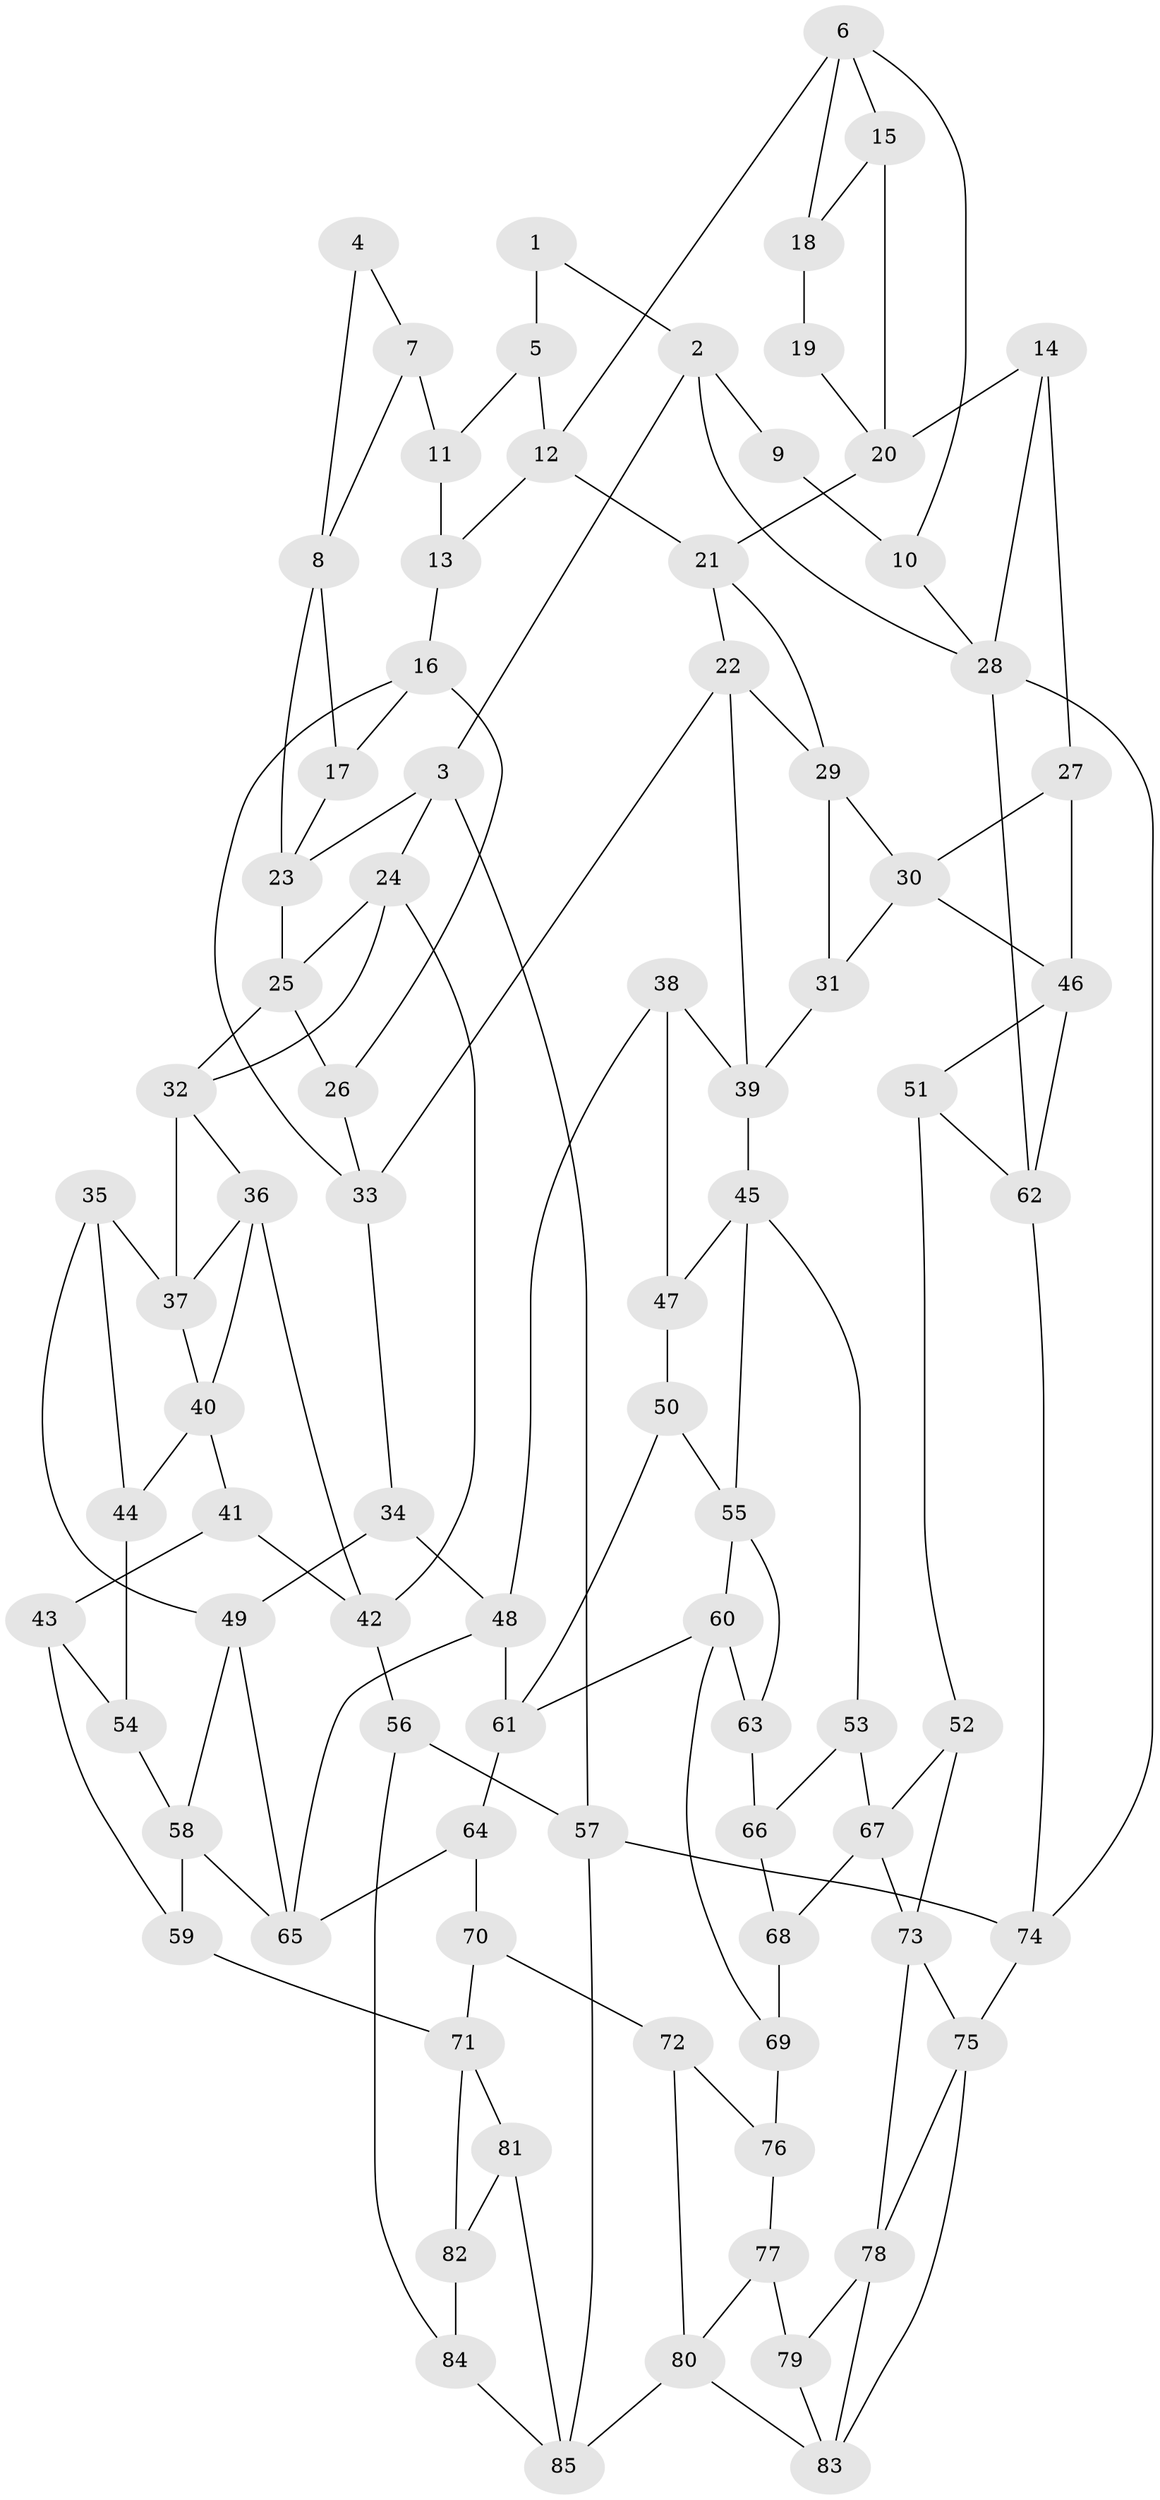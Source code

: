 // original degree distribution, {3: 0.014184397163120567, 4: 0.2553191489361702, 5: 0.49645390070921985, 6: 0.23404255319148937}
// Generated by graph-tools (version 1.1) at 2025/38/03/04/25 23:38:36]
// undirected, 85 vertices, 147 edges
graph export_dot {
  node [color=gray90,style=filled];
  1;
  2;
  3;
  4;
  5;
  6;
  7;
  8;
  9;
  10;
  11;
  12;
  13;
  14;
  15;
  16;
  17;
  18;
  19;
  20;
  21;
  22;
  23;
  24;
  25;
  26;
  27;
  28;
  29;
  30;
  31;
  32;
  33;
  34;
  35;
  36;
  37;
  38;
  39;
  40;
  41;
  42;
  43;
  44;
  45;
  46;
  47;
  48;
  49;
  50;
  51;
  52;
  53;
  54;
  55;
  56;
  57;
  58;
  59;
  60;
  61;
  62;
  63;
  64;
  65;
  66;
  67;
  68;
  69;
  70;
  71;
  72;
  73;
  74;
  75;
  76;
  77;
  78;
  79;
  80;
  81;
  82;
  83;
  84;
  85;
  1 -- 2 [weight=1.0];
  1 -- 5 [weight=1.0];
  2 -- 3 [weight=1.0];
  2 -- 9 [weight=2.0];
  2 -- 28 [weight=1.0];
  3 -- 23 [weight=1.0];
  3 -- 24 [weight=1.0];
  3 -- 57 [weight=1.0];
  4 -- 7 [weight=1.0];
  4 -- 8 [weight=1.0];
  5 -- 11 [weight=1.0];
  5 -- 12 [weight=1.0];
  6 -- 10 [weight=1.0];
  6 -- 12 [weight=1.0];
  6 -- 15 [weight=1.0];
  6 -- 18 [weight=1.0];
  7 -- 8 [weight=1.0];
  7 -- 11 [weight=2.0];
  8 -- 17 [weight=1.0];
  8 -- 23 [weight=1.0];
  9 -- 10 [weight=2.0];
  10 -- 28 [weight=1.0];
  11 -- 13 [weight=1.0];
  12 -- 13 [weight=1.0];
  12 -- 21 [weight=1.0];
  13 -- 16 [weight=1.0];
  14 -- 20 [weight=1.0];
  14 -- 27 [weight=1.0];
  14 -- 28 [weight=1.0];
  15 -- 18 [weight=1.0];
  15 -- 20 [weight=1.0];
  16 -- 17 [weight=1.0];
  16 -- 26 [weight=1.0];
  16 -- 33 [weight=1.0];
  17 -- 23 [weight=1.0];
  18 -- 19 [weight=2.0];
  19 -- 20 [weight=1.0];
  20 -- 21 [weight=1.0];
  21 -- 22 [weight=1.0];
  21 -- 29 [weight=1.0];
  22 -- 29 [weight=1.0];
  22 -- 33 [weight=1.0];
  22 -- 39 [weight=1.0];
  23 -- 25 [weight=1.0];
  24 -- 25 [weight=1.0];
  24 -- 32 [weight=1.0];
  24 -- 42 [weight=1.0];
  25 -- 26 [weight=1.0];
  25 -- 32 [weight=1.0];
  26 -- 33 [weight=1.0];
  27 -- 30 [weight=1.0];
  27 -- 46 [weight=1.0];
  28 -- 62 [weight=1.0];
  28 -- 74 [weight=1.0];
  29 -- 30 [weight=1.0];
  29 -- 31 [weight=1.0];
  30 -- 31 [weight=1.0];
  30 -- 46 [weight=1.0];
  31 -- 39 [weight=1.0];
  32 -- 36 [weight=1.0];
  32 -- 37 [weight=1.0];
  33 -- 34 [weight=1.0];
  34 -- 48 [weight=1.0];
  34 -- 49 [weight=1.0];
  35 -- 37 [weight=1.0];
  35 -- 44 [weight=1.0];
  35 -- 49 [weight=1.0];
  36 -- 37 [weight=1.0];
  36 -- 40 [weight=1.0];
  36 -- 42 [weight=1.0];
  37 -- 40 [weight=1.0];
  38 -- 39 [weight=1.0];
  38 -- 47 [weight=2.0];
  38 -- 48 [weight=1.0];
  39 -- 45 [weight=1.0];
  40 -- 41 [weight=1.0];
  40 -- 44 [weight=1.0];
  41 -- 42 [weight=1.0];
  41 -- 43 [weight=1.0];
  42 -- 56 [weight=1.0];
  43 -- 54 [weight=1.0];
  43 -- 59 [weight=1.0];
  44 -- 54 [weight=2.0];
  45 -- 47 [weight=1.0];
  45 -- 53 [weight=1.0];
  45 -- 55 [weight=1.0];
  46 -- 51 [weight=1.0];
  46 -- 62 [weight=1.0];
  47 -- 50 [weight=1.0];
  48 -- 61 [weight=1.0];
  48 -- 65 [weight=1.0];
  49 -- 58 [weight=1.0];
  49 -- 65 [weight=1.0];
  50 -- 55 [weight=1.0];
  50 -- 61 [weight=1.0];
  51 -- 52 [weight=1.0];
  51 -- 62 [weight=1.0];
  52 -- 67 [weight=1.0];
  52 -- 73 [weight=1.0];
  53 -- 66 [weight=1.0];
  53 -- 67 [weight=1.0];
  54 -- 58 [weight=1.0];
  55 -- 60 [weight=1.0];
  55 -- 63 [weight=1.0];
  56 -- 57 [weight=1.0];
  56 -- 84 [weight=1.0];
  57 -- 74 [weight=1.0];
  57 -- 85 [weight=1.0];
  58 -- 59 [weight=1.0];
  58 -- 65 [weight=1.0];
  59 -- 71 [weight=1.0];
  60 -- 61 [weight=1.0];
  60 -- 63 [weight=1.0];
  60 -- 69 [weight=1.0];
  61 -- 64 [weight=1.0];
  62 -- 74 [weight=1.0];
  63 -- 66 [weight=2.0];
  64 -- 65 [weight=1.0];
  64 -- 70 [weight=1.0];
  66 -- 68 [weight=1.0];
  67 -- 68 [weight=1.0];
  67 -- 73 [weight=1.0];
  68 -- 69 [weight=1.0];
  69 -- 76 [weight=2.0];
  70 -- 71 [weight=1.0];
  70 -- 72 [weight=1.0];
  71 -- 81 [weight=1.0];
  71 -- 82 [weight=1.0];
  72 -- 76 [weight=1.0];
  72 -- 80 [weight=1.0];
  73 -- 75 [weight=1.0];
  73 -- 78 [weight=1.0];
  74 -- 75 [weight=1.0];
  75 -- 78 [weight=1.0];
  75 -- 83 [weight=1.0];
  76 -- 77 [weight=1.0];
  77 -- 79 [weight=2.0];
  77 -- 80 [weight=1.0];
  78 -- 79 [weight=1.0];
  78 -- 83 [weight=1.0];
  79 -- 83 [weight=1.0];
  80 -- 83 [weight=1.0];
  80 -- 85 [weight=1.0];
  81 -- 82 [weight=1.0];
  81 -- 85 [weight=1.0];
  82 -- 84 [weight=2.0];
  84 -- 85 [weight=1.0];
}
